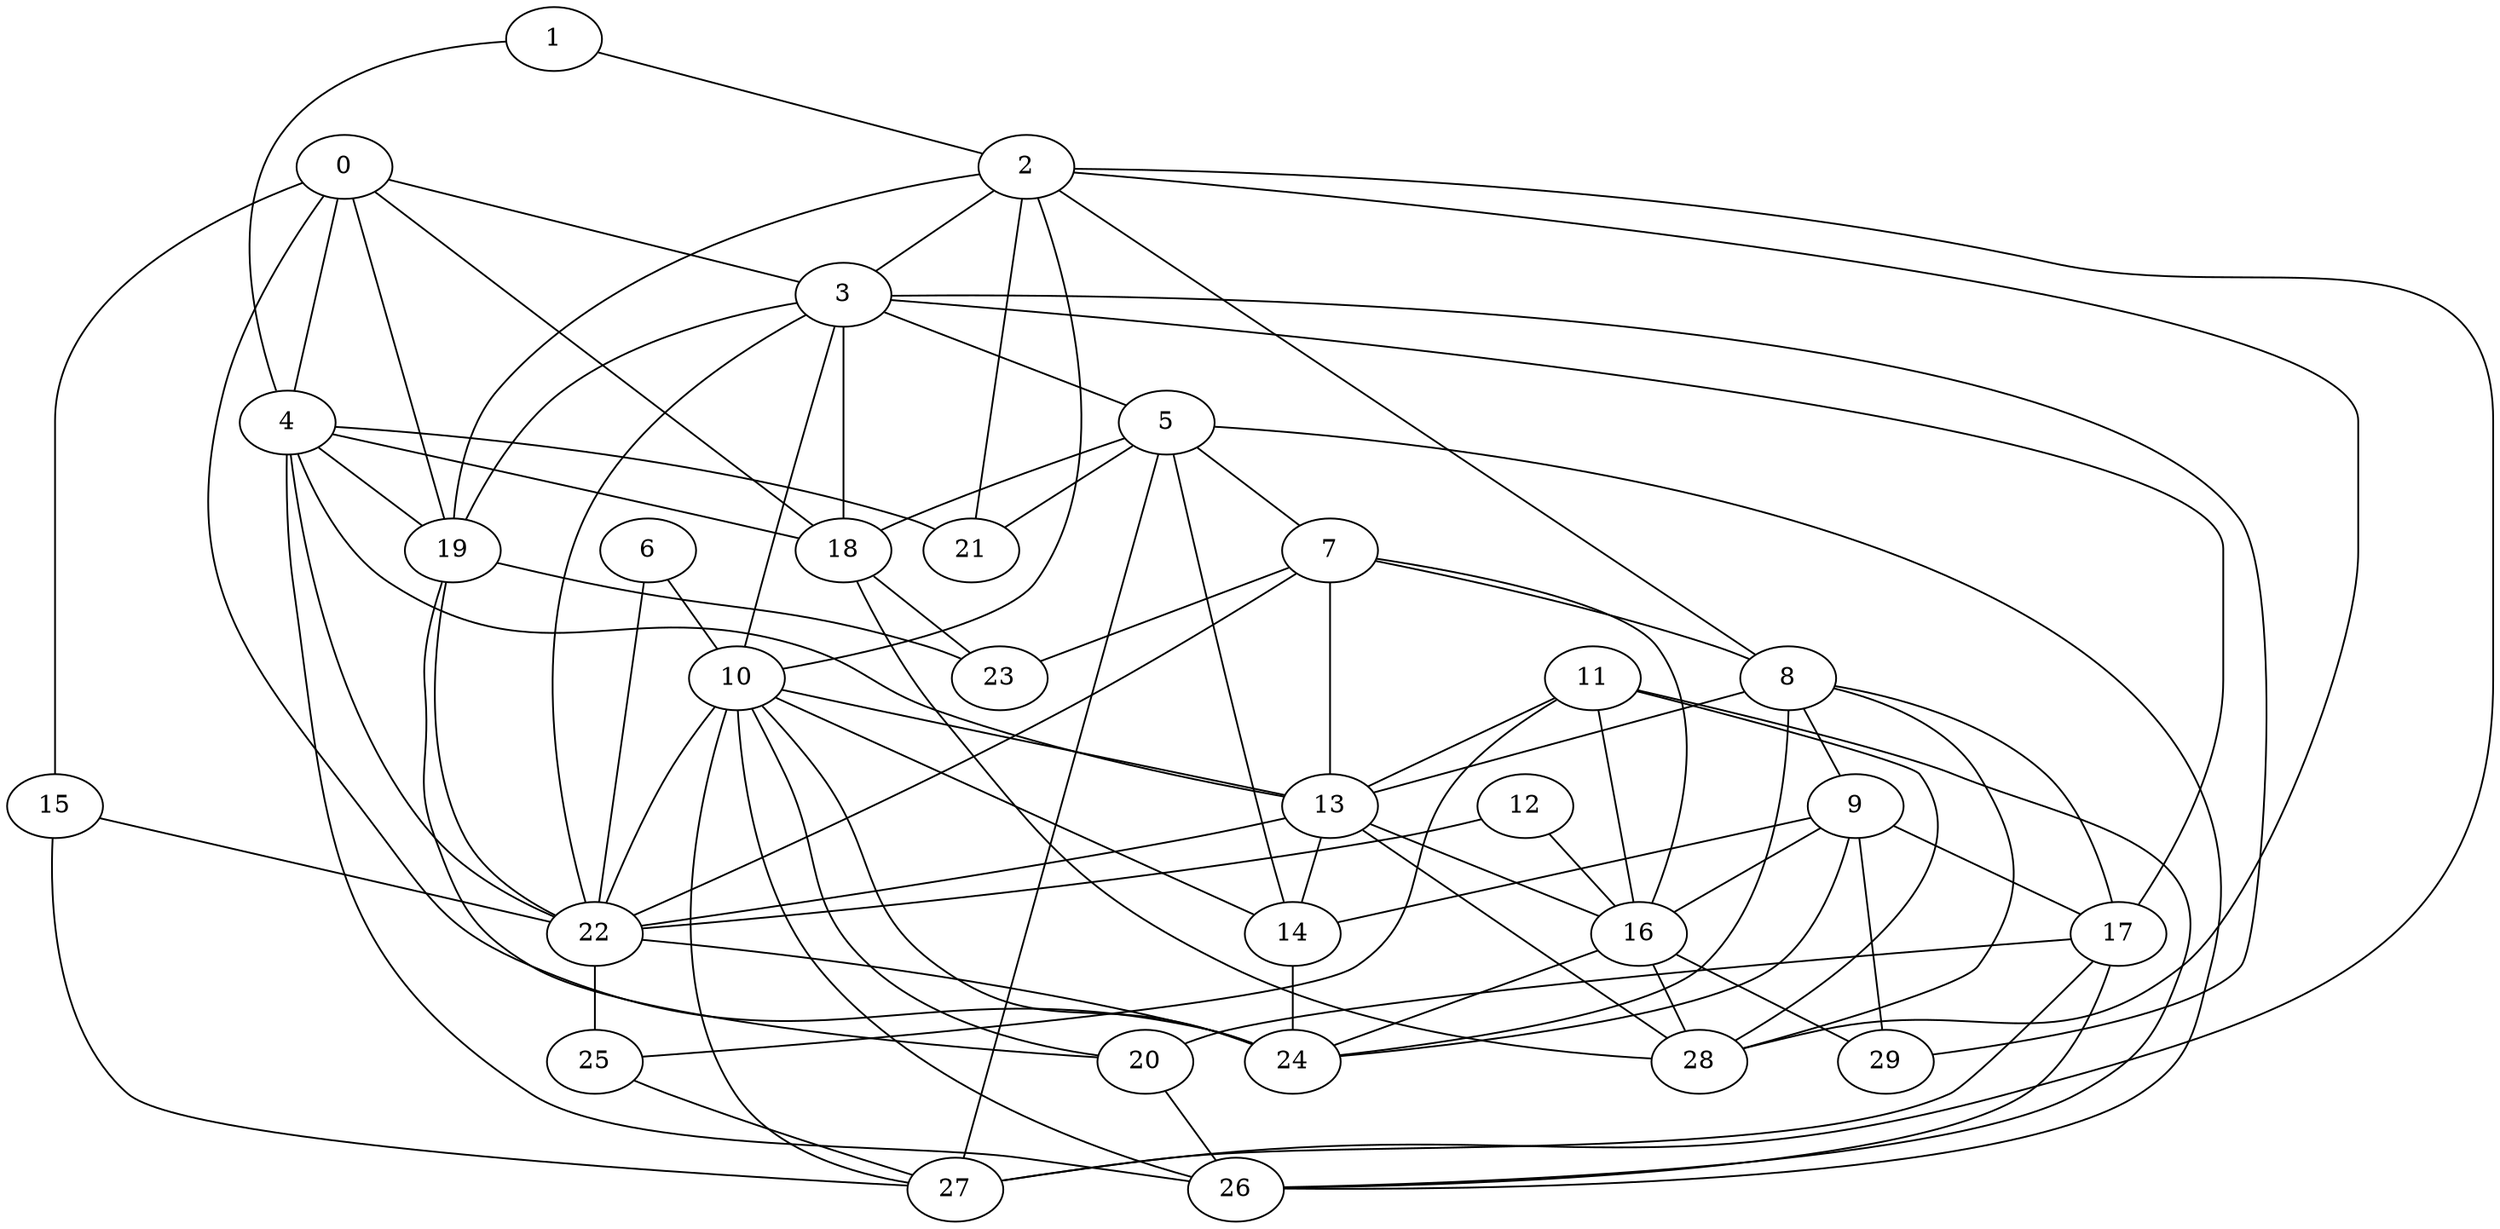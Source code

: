graph {
    0 -- 3;
    0 -- 4;
    0 -- 15;
    0 -- 18;
    0 -- 19;
    0 -- 24;
    1 -- 2;
    1 -- 4;
    2 -- 3;
    2 -- 8;
    2 -- 10;
    2 -- 19;
    2 -- 21;
    2 -- 27;
    2 -- 28;
    3 -- 5;
    3 -- 10;
    3 -- 17;
    3 -- 18;
    3 -- 19;
    3 -- 22;
    3 -- 29;
    4 -- 13;
    4 -- 18;
    4 -- 19;
    4 -- 21;
    4 -- 22;
    4 -- 26;
    5 -- 7;
    5 -- 14;
    5 -- 18;
    5 -- 21;
    5 -- 26;
    5 -- 27;
    6 -- 10;
    6 -- 22;
    7 -- 8;
    7 -- 13;
    7 -- 16;
    7 -- 22;
    7 -- 23;
    8 -- 9;
    8 -- 13;
    8 -- 17;
    8 -- 24;
    8 -- 28;
    9 -- 14;
    9 -- 16;
    9 -- 17;
    9 -- 24;
    9 -- 29;
    10 -- 13;
    10 -- 14;
    10 -- 20;
    10 -- 22;
    10 -- 24;
    10 -- 26;
    10 -- 27;
    11 -- 13;
    11 -- 16;
    11 -- 25;
    11 -- 26;
    11 -- 28;
    12 -- 16;
    12 -- 22;
    13 -- 14;
    13 -- 16;
    13 -- 22;
    13 -- 28;
    14 -- 24;
    15 -- 22;
    15 -- 27;
    16 -- 24;
    16 -- 28;
    16 -- 29;
    17 -- 20;
    17 -- 26;
    17 -- 27;
    18 -- 23;
    18 -- 28;
    19 -- 20;
    19 -- 22;
    19 -- 23;
    20 -- 26;
    22 -- 24;
    22 -- 25;
    25 -- 27;
}